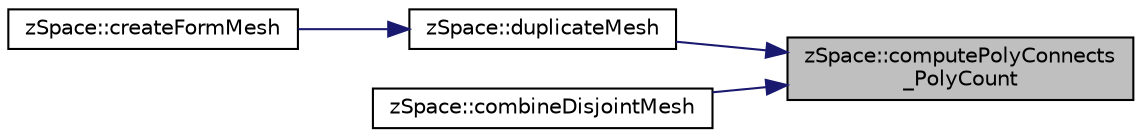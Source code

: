 digraph "zSpace::computePolyConnects_PolyCount"
{
 // LATEX_PDF_SIZE
  edge [fontname="Helvetica",fontsize="10",labelfontname="Helvetica",labelfontsize="10"];
  node [fontname="Helvetica",fontsize="10",shape=record];
  rankdir="RL";
  Node14 [label="zSpace::computePolyConnects\l_PolyCount",height=0.2,width=0.4,color="black", fillcolor="grey75", style="filled", fontcolor="black",tooltip="This method stores input mesh connectivity information in the input containers."];
  Node14 -> Node15 [dir="back",color="midnightblue",fontsize="10",style="solid",fontname="Helvetica"];
  Node15 [label="zSpace::duplicateMesh",height=0.2,width=0.4,color="black", fillcolor="white", style="filled",URL="$group__z_mesh_utilities.html#ga12077c6309605a6ceb8b9bcc714b4b31",tooltip="This method creates a duplicate of the input mesh."];
  Node15 -> Node16 [dir="back",color="midnightblue",fontsize="10",style="solid",fontname="Helvetica"];
  Node16 [label="zSpace::createFormMesh",height=0.2,width=0.4,color="black", fillcolor="white", style="filled",URL="$group__z_vault___t_n_a.html#gaab05651bd4b24598fd5c7b786a0e771e",tooltip="This method computes the form mesh based on the thrust netwrok analysis."];
  Node14 -> Node17 [dir="back",color="midnightblue",fontsize="10",style="solid",fontname="Helvetica"];
  Node17 [label="zSpace::combineDisjointMesh",height=0.2,width=0.4,color="black", fillcolor="white", style="filled",URL="$group__z_mesh_utilities.html#ga4db96d817f6d701261569fd42594ea8b",tooltip="This method combines the two disjoint meshes to one mesh."];
}
